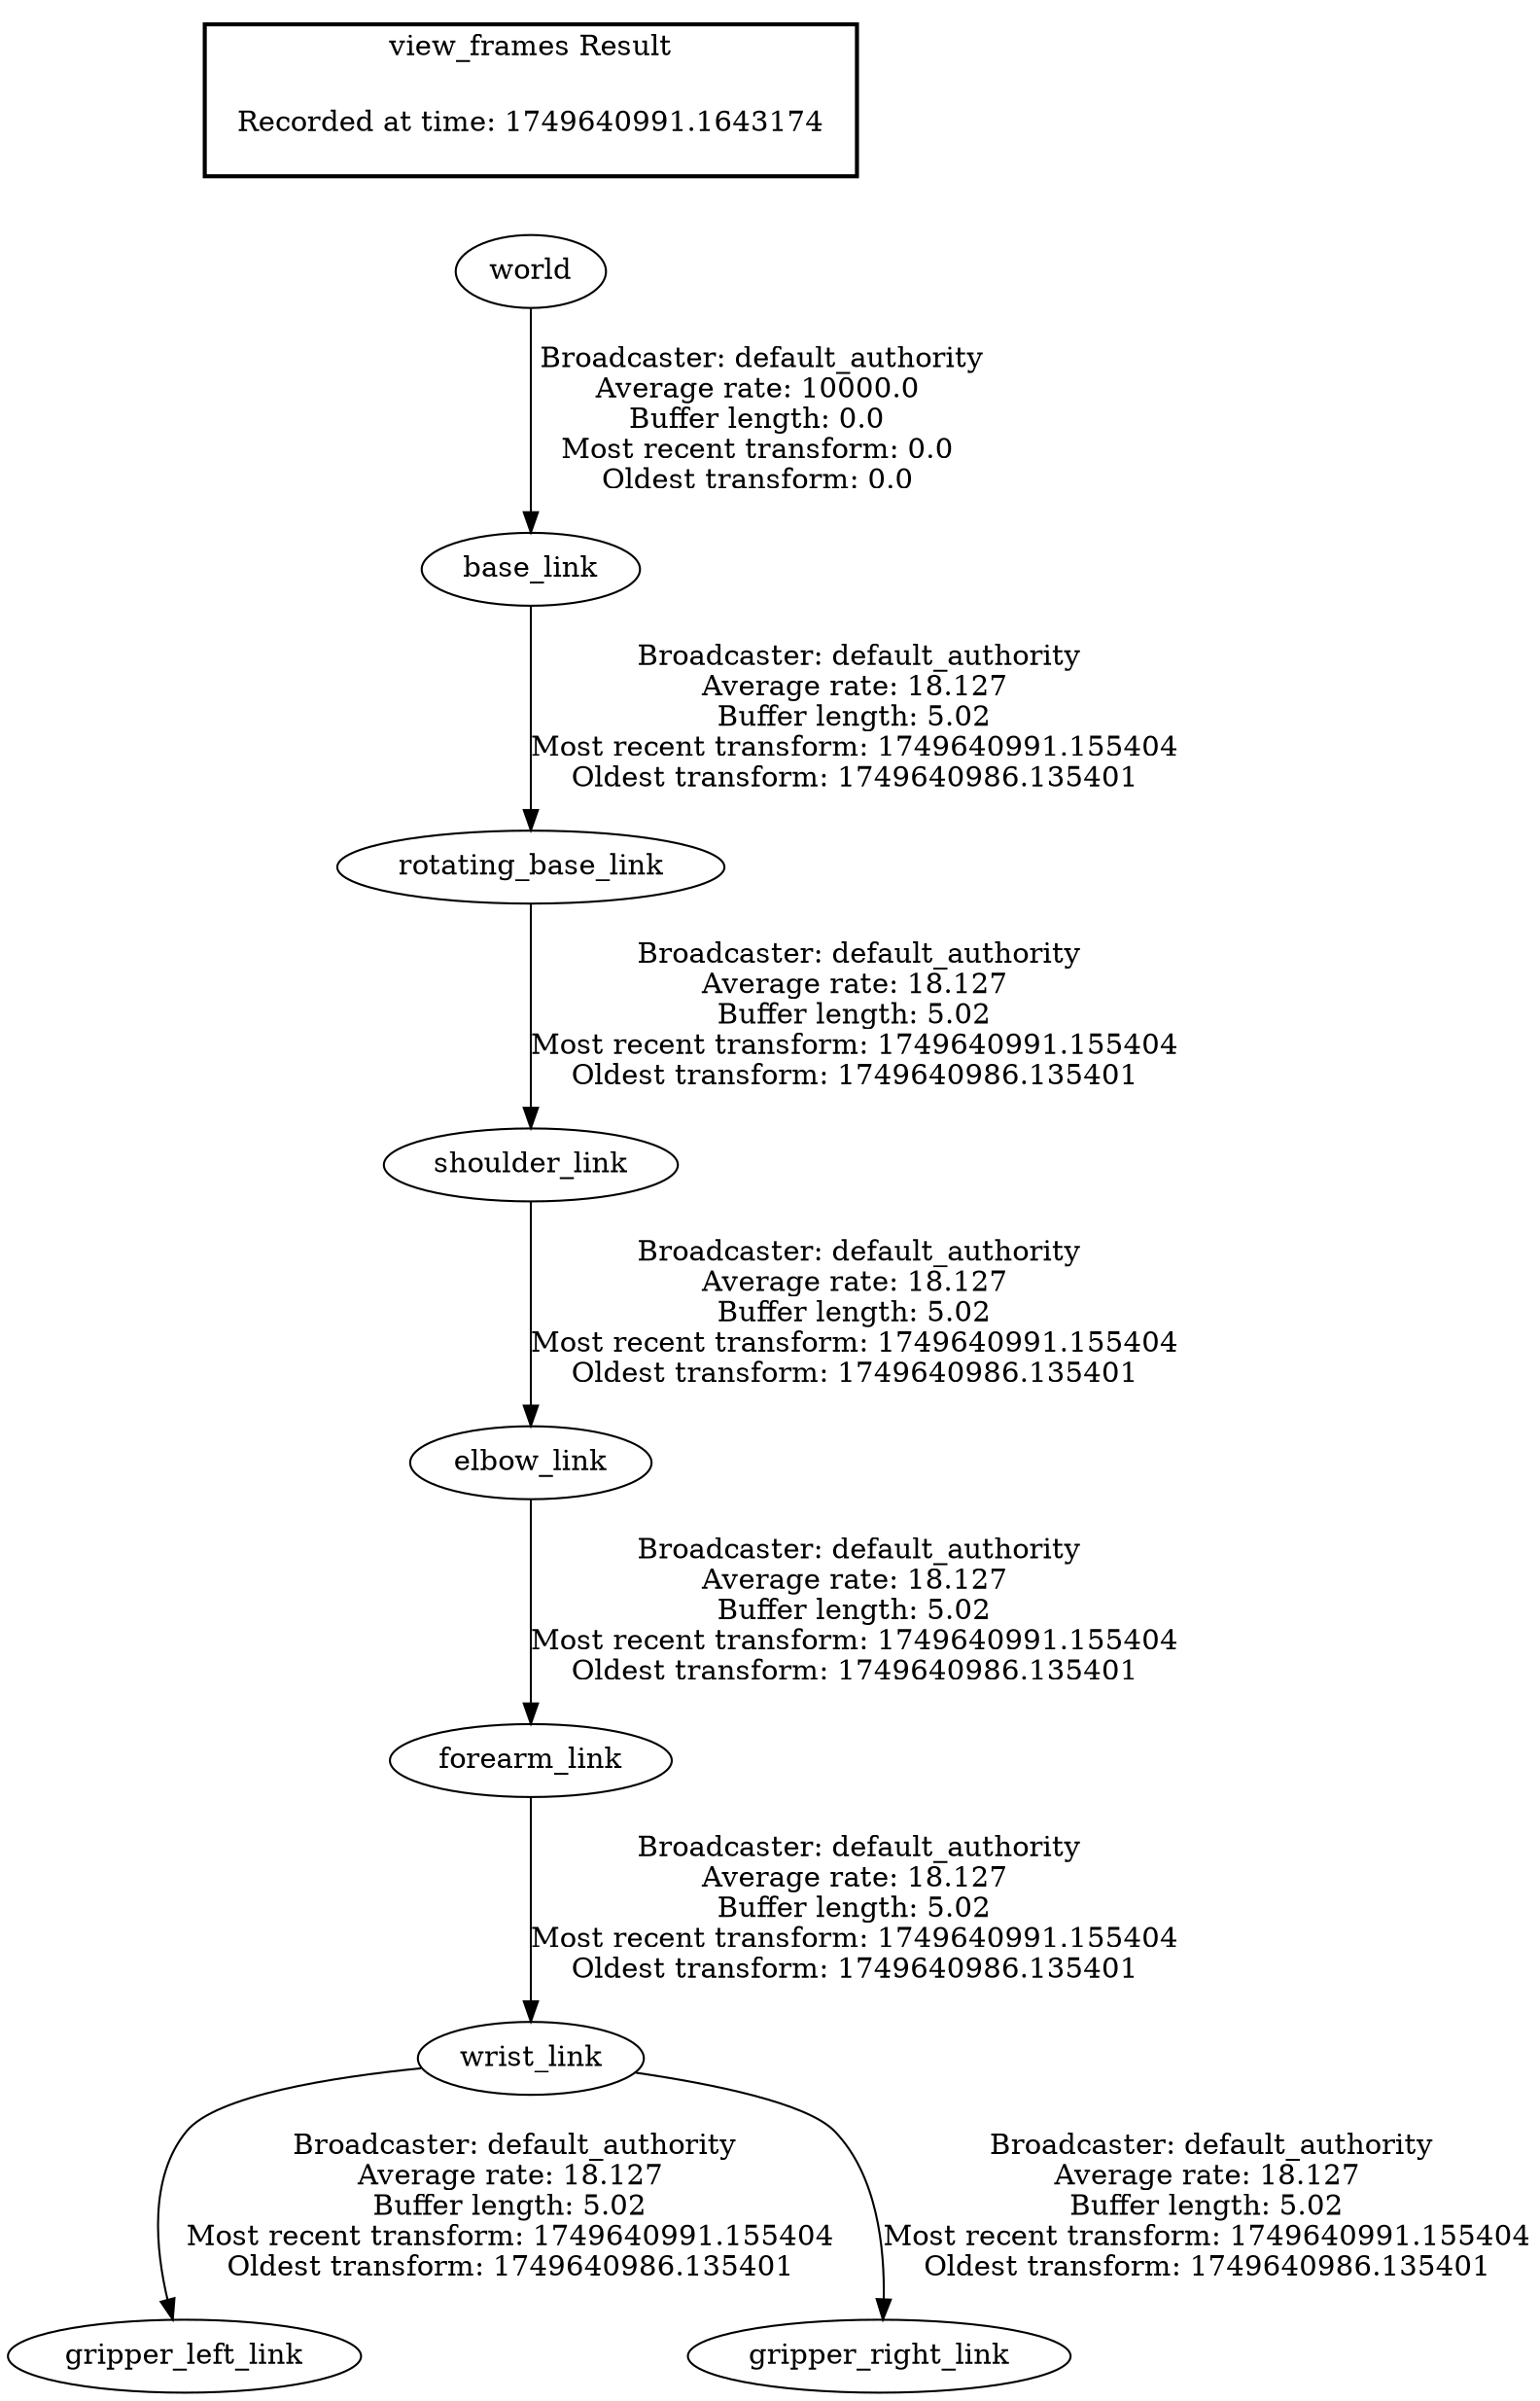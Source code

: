 digraph G {
"world" -> "base_link"[label=" Broadcaster: default_authority\nAverage rate: 10000.0\nBuffer length: 0.0\nMost recent transform: 0.0\nOldest transform: 0.0\n"];
"shoulder_link" -> "elbow_link"[label=" Broadcaster: default_authority\nAverage rate: 18.127\nBuffer length: 5.02\nMost recent transform: 1749640991.155404\nOldest transform: 1749640986.135401\n"];
"rotating_base_link" -> "shoulder_link"[label=" Broadcaster: default_authority\nAverage rate: 18.127\nBuffer length: 5.02\nMost recent transform: 1749640991.155404\nOldest transform: 1749640986.135401\n"];
"elbow_link" -> "forearm_link"[label=" Broadcaster: default_authority\nAverage rate: 18.127\nBuffer length: 5.02\nMost recent transform: 1749640991.155404\nOldest transform: 1749640986.135401\n"];
"wrist_link" -> "gripper_left_link"[label=" Broadcaster: default_authority\nAverage rate: 18.127\nBuffer length: 5.02\nMost recent transform: 1749640991.155404\nOldest transform: 1749640986.135401\n"];
"forearm_link" -> "wrist_link"[label=" Broadcaster: default_authority\nAverage rate: 18.127\nBuffer length: 5.02\nMost recent transform: 1749640991.155404\nOldest transform: 1749640986.135401\n"];
"wrist_link" -> "gripper_right_link"[label=" Broadcaster: default_authority\nAverage rate: 18.127\nBuffer length: 5.02\nMost recent transform: 1749640991.155404\nOldest transform: 1749640986.135401\n"];
"base_link" -> "rotating_base_link"[label=" Broadcaster: default_authority\nAverage rate: 18.127\nBuffer length: 5.02\nMost recent transform: 1749640991.155404\nOldest transform: 1749640986.135401\n"];
edge [style=invis];
 subgraph cluster_legend { style=bold; color=black; label ="view_frames Result";
"Recorded at time: 1749640991.1643174"[ shape=plaintext ] ;
}->"world";
}